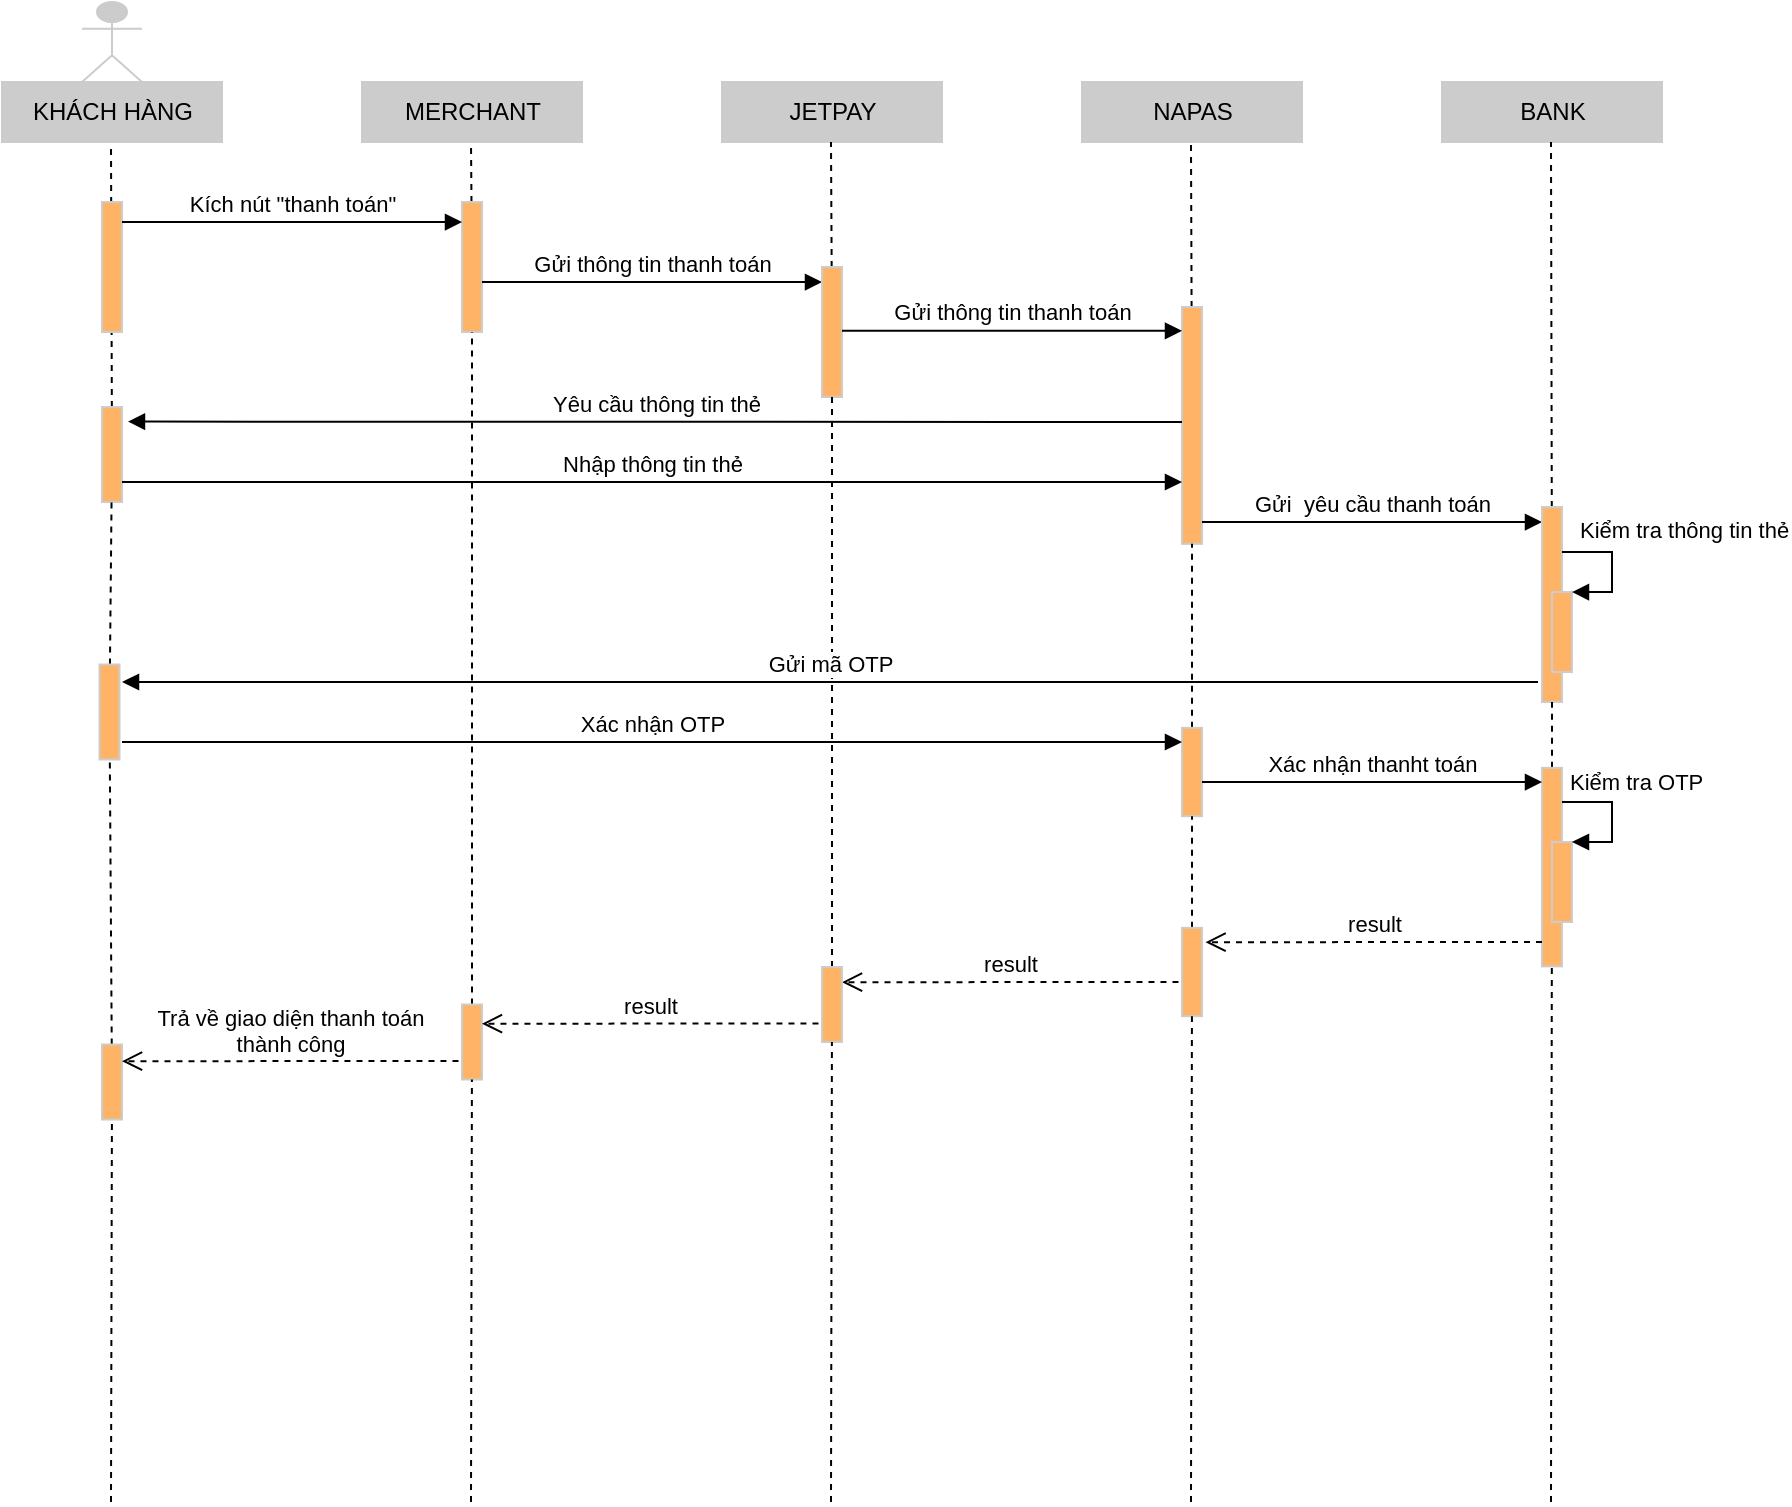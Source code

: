 <mxfile version="14.4.4" type="device"><diagram id="ovFlofdrtaRI3C6VHTt6" name="Page-1"><mxGraphModel dx="2249" dy="794" grid="1" gridSize="10" guides="1" tooltips="1" connect="1" arrows="1" fold="1" page="1" pageScale="1" pageWidth="827" pageHeight="1169" math="0" shadow="0"><root><mxCell id="0"/><mxCell id="1" parent="0"/><mxCell id="FvB5gXvIpSzr1ZgXCW3J-3" value="MERCHANT" style="html=1;strokeColor=#CCCCCC;fillColor=#CCCCCC;" vertex="1" parent="1"><mxGeometry x="150" y="100" width="110" height="30" as="geometry"/></mxCell><mxCell id="FvB5gXvIpSzr1ZgXCW3J-4" value="JETPAY" style="html=1;strokeColor=#CCCCCC;fillColor=#CCCCCC;" vertex="1" parent="1"><mxGeometry x="330" y="100" width="110" height="30" as="geometry"/></mxCell><mxCell id="FvB5gXvIpSzr1ZgXCW3J-5" value="NAPAS" style="html=1;strokeColor=#CCCCCC;fillColor=#CCCCCC;" vertex="1" parent="1"><mxGeometry x="510" y="100" width="110" height="30" as="geometry"/></mxCell><mxCell id="FvB5gXvIpSzr1ZgXCW3J-6" value="BANK" style="html=1;strokeColor=#CCCCCC;fillColor=#CCCCCC;" vertex="1" parent="1"><mxGeometry x="690" y="100" width="110" height="30" as="geometry"/></mxCell><mxCell id="FvB5gXvIpSzr1ZgXCW3J-7" value="" style="endArrow=none;dashed=1;html=1;" edge="1" parent="1" source="FvB5gXvIpSzr1ZgXCW3J-28"><mxGeometry width="50" height="50" relative="1" as="geometry"><mxPoint x="24.5" y="810" as="sourcePoint"/><mxPoint x="24.5" y="130" as="targetPoint"/></mxGeometry></mxCell><mxCell id="FvB5gXvIpSzr1ZgXCW3J-8" value="" style="endArrow=none;dashed=1;html=1;" edge="1" parent="1" source="FvB5gXvIpSzr1ZgXCW3J-16"><mxGeometry width="50" height="50" relative="1" as="geometry"><mxPoint x="204.5" y="810" as="sourcePoint"/><mxPoint x="204.5" y="130" as="targetPoint"/></mxGeometry></mxCell><mxCell id="FvB5gXvIpSzr1ZgXCW3J-9" value="" style="endArrow=none;dashed=1;html=1;" edge="1" parent="1" source="FvB5gXvIpSzr1ZgXCW3J-21"><mxGeometry width="50" height="50" relative="1" as="geometry"><mxPoint x="384.5" y="810" as="sourcePoint"/><mxPoint x="384.5" y="130" as="targetPoint"/></mxGeometry></mxCell><mxCell id="FvB5gXvIpSzr1ZgXCW3J-10" value="" style="endArrow=none;dashed=1;html=1;" edge="1" parent="1" source="FvB5gXvIpSzr1ZgXCW3J-23"><mxGeometry width="50" height="50" relative="1" as="geometry"><mxPoint x="564.5" y="810" as="sourcePoint"/><mxPoint x="564.5" y="130" as="targetPoint"/></mxGeometry></mxCell><mxCell id="FvB5gXvIpSzr1ZgXCW3J-11" value="" style="endArrow=none;dashed=1;html=1;" edge="1" parent="1" source="FvB5gXvIpSzr1ZgXCW3J-38"><mxGeometry width="50" height="50" relative="1" as="geometry"><mxPoint x="744.5" y="810" as="sourcePoint"/><mxPoint x="744.5" y="130" as="targetPoint"/></mxGeometry></mxCell><mxCell id="FvB5gXvIpSzr1ZgXCW3J-13" value="" style="shape=umlActor;verticalLabelPosition=bottom;verticalAlign=top;html=1;strokeColor=#CCCCCC;fillColor=#CCCCCC;" vertex="1" parent="1"><mxGeometry x="10" y="60" width="30" height="40" as="geometry"/></mxCell><mxCell id="FvB5gXvIpSzr1ZgXCW3J-14" value="KHÁCH HÀNG" style="html=1;strokeColor=#CCCCCC;fillColor=#CCCCCC;" vertex="1" parent="1"><mxGeometry x="-30" y="100" width="110" height="30" as="geometry"/></mxCell><mxCell id="FvB5gXvIpSzr1ZgXCW3J-15" value="" style="rounded=0;whiteSpace=wrap;html=1;strokeColor=#CCCCCC;rotation=90;fillColor=#FFB366;" vertex="1" parent="1"><mxGeometry x="-7.5" y="187.5" width="65" height="10" as="geometry"/></mxCell><mxCell id="FvB5gXvIpSzr1ZgXCW3J-16" value="" style="rounded=0;whiteSpace=wrap;html=1;strokeColor=#CCCCCC;rotation=90;fillColor=#FFB366;" vertex="1" parent="1"><mxGeometry x="172.5" y="187.5" width="65" height="10" as="geometry"/></mxCell><mxCell id="FvB5gXvIpSzr1ZgXCW3J-17" value="" style="endArrow=none;dashed=1;html=1;" edge="1" parent="1" source="FvB5gXvIpSzr1ZgXCW3J-63" target="FvB5gXvIpSzr1ZgXCW3J-16"><mxGeometry width="50" height="50" relative="1" as="geometry"><mxPoint x="204.5" y="810" as="sourcePoint"/><mxPoint x="204.5" y="130" as="targetPoint"/></mxGeometry></mxCell><mxCell id="FvB5gXvIpSzr1ZgXCW3J-18" value="Kích nút &quot;thanh toán&quot;" style="html=1;verticalAlign=bottom;endArrow=block;entryX=0.154;entryY=1;entryDx=0;entryDy=0;entryPerimeter=0;" edge="1" parent="1" target="FvB5gXvIpSzr1ZgXCW3J-16"><mxGeometry width="80" relative="1" as="geometry"><mxPoint x="30" y="170" as="sourcePoint"/><mxPoint x="190" y="170" as="targetPoint"/></mxGeometry></mxCell><mxCell id="FvB5gXvIpSzr1ZgXCW3J-20" value="Gửi thông tin thanh toán" style="html=1;verticalAlign=bottom;endArrow=block;entryX=0.154;entryY=1;entryDx=0;entryDy=0;entryPerimeter=0;" edge="1" parent="1"><mxGeometry width="80" relative="1" as="geometry"><mxPoint x="210" y="200" as="sourcePoint"/><mxPoint x="380" y="200.01" as="targetPoint"/></mxGeometry></mxCell><mxCell id="FvB5gXvIpSzr1ZgXCW3J-21" value="" style="rounded=0;whiteSpace=wrap;html=1;strokeColor=#CCCCCC;rotation=90;fillColor=#FFB366;" vertex="1" parent="1"><mxGeometry x="352.5" y="220" width="65" height="10" as="geometry"/></mxCell><mxCell id="FvB5gXvIpSzr1ZgXCW3J-22" value="" style="endArrow=none;dashed=1;html=1;" edge="1" parent="1" source="FvB5gXvIpSzr1ZgXCW3J-60" target="FvB5gXvIpSzr1ZgXCW3J-21"><mxGeometry width="50" height="50" relative="1" as="geometry"><mxPoint x="384.5" y="810.0" as="sourcePoint"/><mxPoint x="384.5" y="130" as="targetPoint"/></mxGeometry></mxCell><mxCell id="FvB5gXvIpSzr1ZgXCW3J-23" value="" style="rounded=0;whiteSpace=wrap;html=1;strokeColor=#CCCCCC;rotation=90;fillColor=#FFB366;" vertex="1" parent="1"><mxGeometry x="505.79" y="266.72" width="118.43" height="10" as="geometry"/></mxCell><mxCell id="FvB5gXvIpSzr1ZgXCW3J-24" value="" style="endArrow=none;dashed=1;html=1;" edge="1" parent="1" source="FvB5gXvIpSzr1ZgXCW3J-45" target="FvB5gXvIpSzr1ZgXCW3J-23"><mxGeometry width="50" height="50" relative="1" as="geometry"><mxPoint x="564.5" y="810.0" as="sourcePoint"/><mxPoint x="564.5" y="130" as="targetPoint"/></mxGeometry></mxCell><mxCell id="FvB5gXvIpSzr1ZgXCW3J-25" value="Gửi thông tin thanh toán" style="html=1;verticalAlign=bottom;endArrow=block;entryX=0.154;entryY=1;entryDx=0;entryDy=0;entryPerimeter=0;" edge="1" parent="1"><mxGeometry width="80" relative="1" as="geometry"><mxPoint x="390" y="224.41" as="sourcePoint"/><mxPoint x="560" y="224.42" as="targetPoint"/></mxGeometry></mxCell><mxCell id="FvB5gXvIpSzr1ZgXCW3J-33" value="Yêu cầu thông tin thẻ" style="html=1;verticalAlign=bottom;endArrow=block;entryX=0.097;entryY=-0.3;entryDx=0;entryDy=0;entryPerimeter=0;" edge="1" parent="1"><mxGeometry width="80" relative="1" as="geometry"><mxPoint x="560" y="270" as="sourcePoint"/><mxPoint x="33" y="269.805" as="targetPoint"/></mxGeometry></mxCell><mxCell id="FvB5gXvIpSzr1ZgXCW3J-28" value="" style="rounded=0;whiteSpace=wrap;html=1;strokeColor=#CCCCCC;rotation=90;fillColor=#FFB366;" vertex="1" parent="1"><mxGeometry x="1.25" y="281.25" width="47.5" height="10" as="geometry"/></mxCell><mxCell id="FvB5gXvIpSzr1ZgXCW3J-34" value="" style="endArrow=none;dashed=1;html=1;" edge="1" parent="1" source="FvB5gXvIpSzr1ZgXCW3J-43" target="FvB5gXvIpSzr1ZgXCW3J-28"><mxGeometry width="50" height="50" relative="1" as="geometry"><mxPoint x="24.5" y="810" as="sourcePoint"/><mxPoint x="24.5" y="130" as="targetPoint"/></mxGeometry></mxCell><mxCell id="FvB5gXvIpSzr1ZgXCW3J-36" value="Nhập thông tin thẻ" style="html=1;verticalAlign=bottom;endArrow=block;" edge="1" parent="1"><mxGeometry width="80" relative="1" as="geometry"><mxPoint x="30" y="300.0" as="sourcePoint"/><mxPoint x="560" y="300" as="targetPoint"/></mxGeometry></mxCell><mxCell id="FvB5gXvIpSzr1ZgXCW3J-37" value="Gửi&amp;nbsp; yêu cầu thanh toán" style="html=1;verticalAlign=bottom;endArrow=block;entryX=0.154;entryY=1;entryDx=0;entryDy=0;entryPerimeter=0;" edge="1" parent="1"><mxGeometry width="80" relative="1" as="geometry"><mxPoint x="570" y="320.0" as="sourcePoint"/><mxPoint x="740" y="320.01" as="targetPoint"/></mxGeometry></mxCell><mxCell id="FvB5gXvIpSzr1ZgXCW3J-38" value="" style="rounded=0;whiteSpace=wrap;html=1;strokeColor=#CCCCCC;rotation=90;fillColor=#FFB366;" vertex="1" parent="1"><mxGeometry x="696.25" y="356.25" width="97.5" height="10" as="geometry"/></mxCell><mxCell id="FvB5gXvIpSzr1ZgXCW3J-39" value="" style="endArrow=none;dashed=1;html=1;" edge="1" parent="1" source="FvB5gXvIpSzr1ZgXCW3J-48" target="FvB5gXvIpSzr1ZgXCW3J-38"><mxGeometry width="50" height="50" relative="1" as="geometry"><mxPoint x="744.5" y="810" as="sourcePoint"/><mxPoint x="744.5" y="130" as="targetPoint"/></mxGeometry></mxCell><mxCell id="FvB5gXvIpSzr1ZgXCW3J-40" value="" style="html=1;points=[];perimeter=orthogonalPerimeter;strokeColor=#CCCCCC;fillColor=#FFB366;" vertex="1" parent="1"><mxGeometry x="745" y="355.02" width="10" height="40" as="geometry"/></mxCell><mxCell id="FvB5gXvIpSzr1ZgXCW3J-41" value="Kiểm tra thông tin thẻ" style="edgeStyle=orthogonalEdgeStyle;html=1;align=left;spacingLeft=2;endArrow=block;rounded=0;entryX=1;entryY=0;" edge="1" target="FvB5gXvIpSzr1ZgXCW3J-40" parent="1"><mxGeometry x="-0.846" y="11" relative="1" as="geometry"><mxPoint x="750" y="335.02" as="sourcePoint"/><Array as="points"><mxPoint x="775" y="335.02"/></Array><mxPoint as="offset"/></mxGeometry></mxCell><mxCell id="FvB5gXvIpSzr1ZgXCW3J-42" value="Gửi mã OTP" style="html=1;verticalAlign=bottom;endArrow=block;" edge="1" parent="1"><mxGeometry width="80" relative="1" as="geometry"><mxPoint x="738" y="400" as="sourcePoint"/><mxPoint x="30" y="400" as="targetPoint"/></mxGeometry></mxCell><mxCell id="FvB5gXvIpSzr1ZgXCW3J-43" value="" style="rounded=0;whiteSpace=wrap;html=1;strokeColor=#CCCCCC;rotation=90;fillColor=#FFB366;" vertex="1" parent="1"><mxGeometry y="410" width="47.5" height="10" as="geometry"/></mxCell><mxCell id="FvB5gXvIpSzr1ZgXCW3J-44" value="" style="endArrow=none;dashed=1;html=1;" edge="1" parent="1" source="FvB5gXvIpSzr1ZgXCW3J-66" target="FvB5gXvIpSzr1ZgXCW3J-43"><mxGeometry width="50" height="50" relative="1" as="geometry"><mxPoint x="24.5" y="810" as="sourcePoint"/><mxPoint x="24.977" y="310.0" as="targetPoint"/></mxGeometry></mxCell><mxCell id="FvB5gXvIpSzr1ZgXCW3J-45" value="" style="rounded=0;whiteSpace=wrap;html=1;strokeColor=#CCCCCC;rotation=90;fillColor=#FFB366;" vertex="1" parent="1"><mxGeometry x="542.9" y="440" width="44.21" height="10" as="geometry"/></mxCell><mxCell id="FvB5gXvIpSzr1ZgXCW3J-46" value="" style="endArrow=none;dashed=1;html=1;" edge="1" parent="1" source="FvB5gXvIpSzr1ZgXCW3J-56" target="FvB5gXvIpSzr1ZgXCW3J-45"><mxGeometry width="50" height="50" relative="1" as="geometry"><mxPoint x="564.5" y="810.0" as="sourcePoint"/><mxPoint x="564.949" y="330.935" as="targetPoint"/></mxGeometry></mxCell><mxCell id="FvB5gXvIpSzr1ZgXCW3J-47" value="Xác nhận OTP" style="html=1;verticalAlign=bottom;endArrow=block;" edge="1" parent="1"><mxGeometry width="80" relative="1" as="geometry"><mxPoint x="30.0" y="430.0" as="sourcePoint"/><mxPoint x="560" y="430.0" as="targetPoint"/></mxGeometry></mxCell><mxCell id="FvB5gXvIpSzr1ZgXCW3J-48" value="" style="rounded=0;whiteSpace=wrap;html=1;strokeColor=#CCCCCC;rotation=90;fillColor=#FFB366;" vertex="1" parent="1"><mxGeometry x="695.35" y="487.55" width="99.28" height="10" as="geometry"/></mxCell><mxCell id="FvB5gXvIpSzr1ZgXCW3J-49" value="" style="endArrow=none;dashed=1;html=1;" edge="1" parent="1" target="FvB5gXvIpSzr1ZgXCW3J-48"><mxGeometry width="50" height="50" relative="1" as="geometry"><mxPoint x="744.5" y="810" as="sourcePoint"/><mxPoint x="744.946" y="410" as="targetPoint"/></mxGeometry></mxCell><mxCell id="FvB5gXvIpSzr1ZgXCW3J-50" value="Xác nhận thanht toán" style="html=1;verticalAlign=bottom;endArrow=block;entryX=0.154;entryY=1;entryDx=0;entryDy=0;entryPerimeter=0;" edge="1" parent="1"><mxGeometry width="80" relative="1" as="geometry"><mxPoint x="570" y="450.0" as="sourcePoint"/><mxPoint x="740" y="450.01" as="targetPoint"/></mxGeometry></mxCell><mxCell id="FvB5gXvIpSzr1ZgXCW3J-54" value="" style="html=1;points=[];perimeter=orthogonalPerimeter;strokeColor=#CCCCCC;fillColor=#FFB366;" vertex="1" parent="1"><mxGeometry x="745" y="480" width="10" height="40" as="geometry"/></mxCell><mxCell id="FvB5gXvIpSzr1ZgXCW3J-55" value="Kiểm tra OTP" style="edgeStyle=orthogonalEdgeStyle;html=1;align=left;spacingLeft=2;endArrow=block;rounded=0;entryX=1;entryY=0;" edge="1" target="FvB5gXvIpSzr1ZgXCW3J-54" parent="1"><mxGeometry x="-1" y="10" relative="1" as="geometry"><mxPoint x="750" y="460" as="sourcePoint"/><Array as="points"><mxPoint x="775" y="460"/></Array><mxPoint as="offset"/></mxGeometry></mxCell><mxCell id="FvB5gXvIpSzr1ZgXCW3J-56" value="" style="rounded=0;whiteSpace=wrap;html=1;strokeColor=#CCCCCC;rotation=90;fillColor=#FFB366;" vertex="1" parent="1"><mxGeometry x="542.9" y="540" width="44.21" height="10" as="geometry"/></mxCell><mxCell id="FvB5gXvIpSzr1ZgXCW3J-57" value="" style="endArrow=none;dashed=1;html=1;" edge="1" parent="1" target="FvB5gXvIpSzr1ZgXCW3J-56"><mxGeometry width="50" height="50" relative="1" as="geometry"><mxPoint x="564.5" y="810.0" as="sourcePoint"/><mxPoint x="564.974" y="467.105" as="targetPoint"/></mxGeometry></mxCell><mxCell id="FvB5gXvIpSzr1ZgXCW3J-58" value="result" style="html=1;verticalAlign=bottom;endArrow=open;dashed=1;endSize=8;entryX=0.163;entryY=-0.176;entryDx=0;entryDy=0;entryPerimeter=0;" edge="1" parent="1" target="FvB5gXvIpSzr1ZgXCW3J-56"><mxGeometry relative="1" as="geometry"><mxPoint x="740" y="530" as="sourcePoint"/><mxPoint x="580" y="530" as="targetPoint"/></mxGeometry></mxCell><mxCell id="FvB5gXvIpSzr1ZgXCW3J-61" value="result" style="html=1;verticalAlign=bottom;endArrow=open;dashed=1;endSize=8;entryX=0.163;entryY=-0.176;entryDx=0;entryDy=0;entryPerimeter=0;" edge="1" parent="1"><mxGeometry relative="1" as="geometry"><mxPoint x="558.24" y="550" as="sourcePoint"/><mxPoint x="390.005" y="550.101" as="targetPoint"/></mxGeometry></mxCell><mxCell id="FvB5gXvIpSzr1ZgXCW3J-60" value="" style="rounded=0;whiteSpace=wrap;html=1;strokeColor=#CCCCCC;rotation=90;fillColor=#FFB366;" vertex="1" parent="1"><mxGeometry x="366.25" y="556.25" width="37.5" height="10" as="geometry"/></mxCell><mxCell id="FvB5gXvIpSzr1ZgXCW3J-62" value="" style="endArrow=none;dashed=1;html=1;" edge="1" parent="1" target="FvB5gXvIpSzr1ZgXCW3J-60"><mxGeometry width="50" height="50" relative="1" as="geometry"><mxPoint x="384.5" y="810.0" as="sourcePoint"/><mxPoint x="384.972" y="257.5" as="targetPoint"/></mxGeometry></mxCell><mxCell id="FvB5gXvIpSzr1ZgXCW3J-63" value="" style="rounded=0;whiteSpace=wrap;html=1;strokeColor=#CCCCCC;rotation=90;fillColor=#FFB366;" vertex="1" parent="1"><mxGeometry x="186.25" y="575" width="37.5" height="10" as="geometry"/></mxCell><mxCell id="FvB5gXvIpSzr1ZgXCW3J-64" value="" style="endArrow=none;dashed=1;html=1;" edge="1" parent="1" target="FvB5gXvIpSzr1ZgXCW3J-63"><mxGeometry width="50" height="50" relative="1" as="geometry"><mxPoint x="204.5" y="810" as="sourcePoint"/><mxPoint x="204.974" y="225" as="targetPoint"/></mxGeometry></mxCell><mxCell id="FvB5gXvIpSzr1ZgXCW3J-65" value="result" style="html=1;verticalAlign=bottom;endArrow=open;dashed=1;endSize=8;entryX=0.163;entryY=-0.176;entryDx=0;entryDy=0;entryPerimeter=0;" edge="1" parent="1"><mxGeometry relative="1" as="geometry"><mxPoint x="378.23" y="570.75" as="sourcePoint"/><mxPoint x="209.995" y="570.851" as="targetPoint"/></mxGeometry></mxCell><mxCell id="FvB5gXvIpSzr1ZgXCW3J-66" value="" style="rounded=0;whiteSpace=wrap;html=1;strokeColor=#CCCCCC;rotation=90;fillColor=#FFB366;" vertex="1" parent="1"><mxGeometry x="6.25" y="595" width="37.5" height="10" as="geometry"/></mxCell><mxCell id="FvB5gXvIpSzr1ZgXCW3J-67" value="" style="endArrow=none;dashed=1;html=1;" edge="1" parent="1" target="FvB5gXvIpSzr1ZgXCW3J-66"><mxGeometry width="50" height="50" relative="1" as="geometry"><mxPoint x="24.5" y="810" as="sourcePoint"/><mxPoint x="23.795" y="438.75" as="targetPoint"/></mxGeometry></mxCell><mxCell id="FvB5gXvIpSzr1ZgXCW3J-68" value="Trả về giao diện thanh toán &lt;br&gt;thành công" style="html=1;verticalAlign=bottom;endArrow=open;dashed=1;endSize=8;entryX=0.163;entryY=-0.176;entryDx=0;entryDy=0;entryPerimeter=0;" edge="1" parent="1"><mxGeometry relative="1" as="geometry"><mxPoint x="198.24" y="589.5" as="sourcePoint"/><mxPoint x="30.005" y="589.601" as="targetPoint"/></mxGeometry></mxCell></root></mxGraphModel></diagram></mxfile>